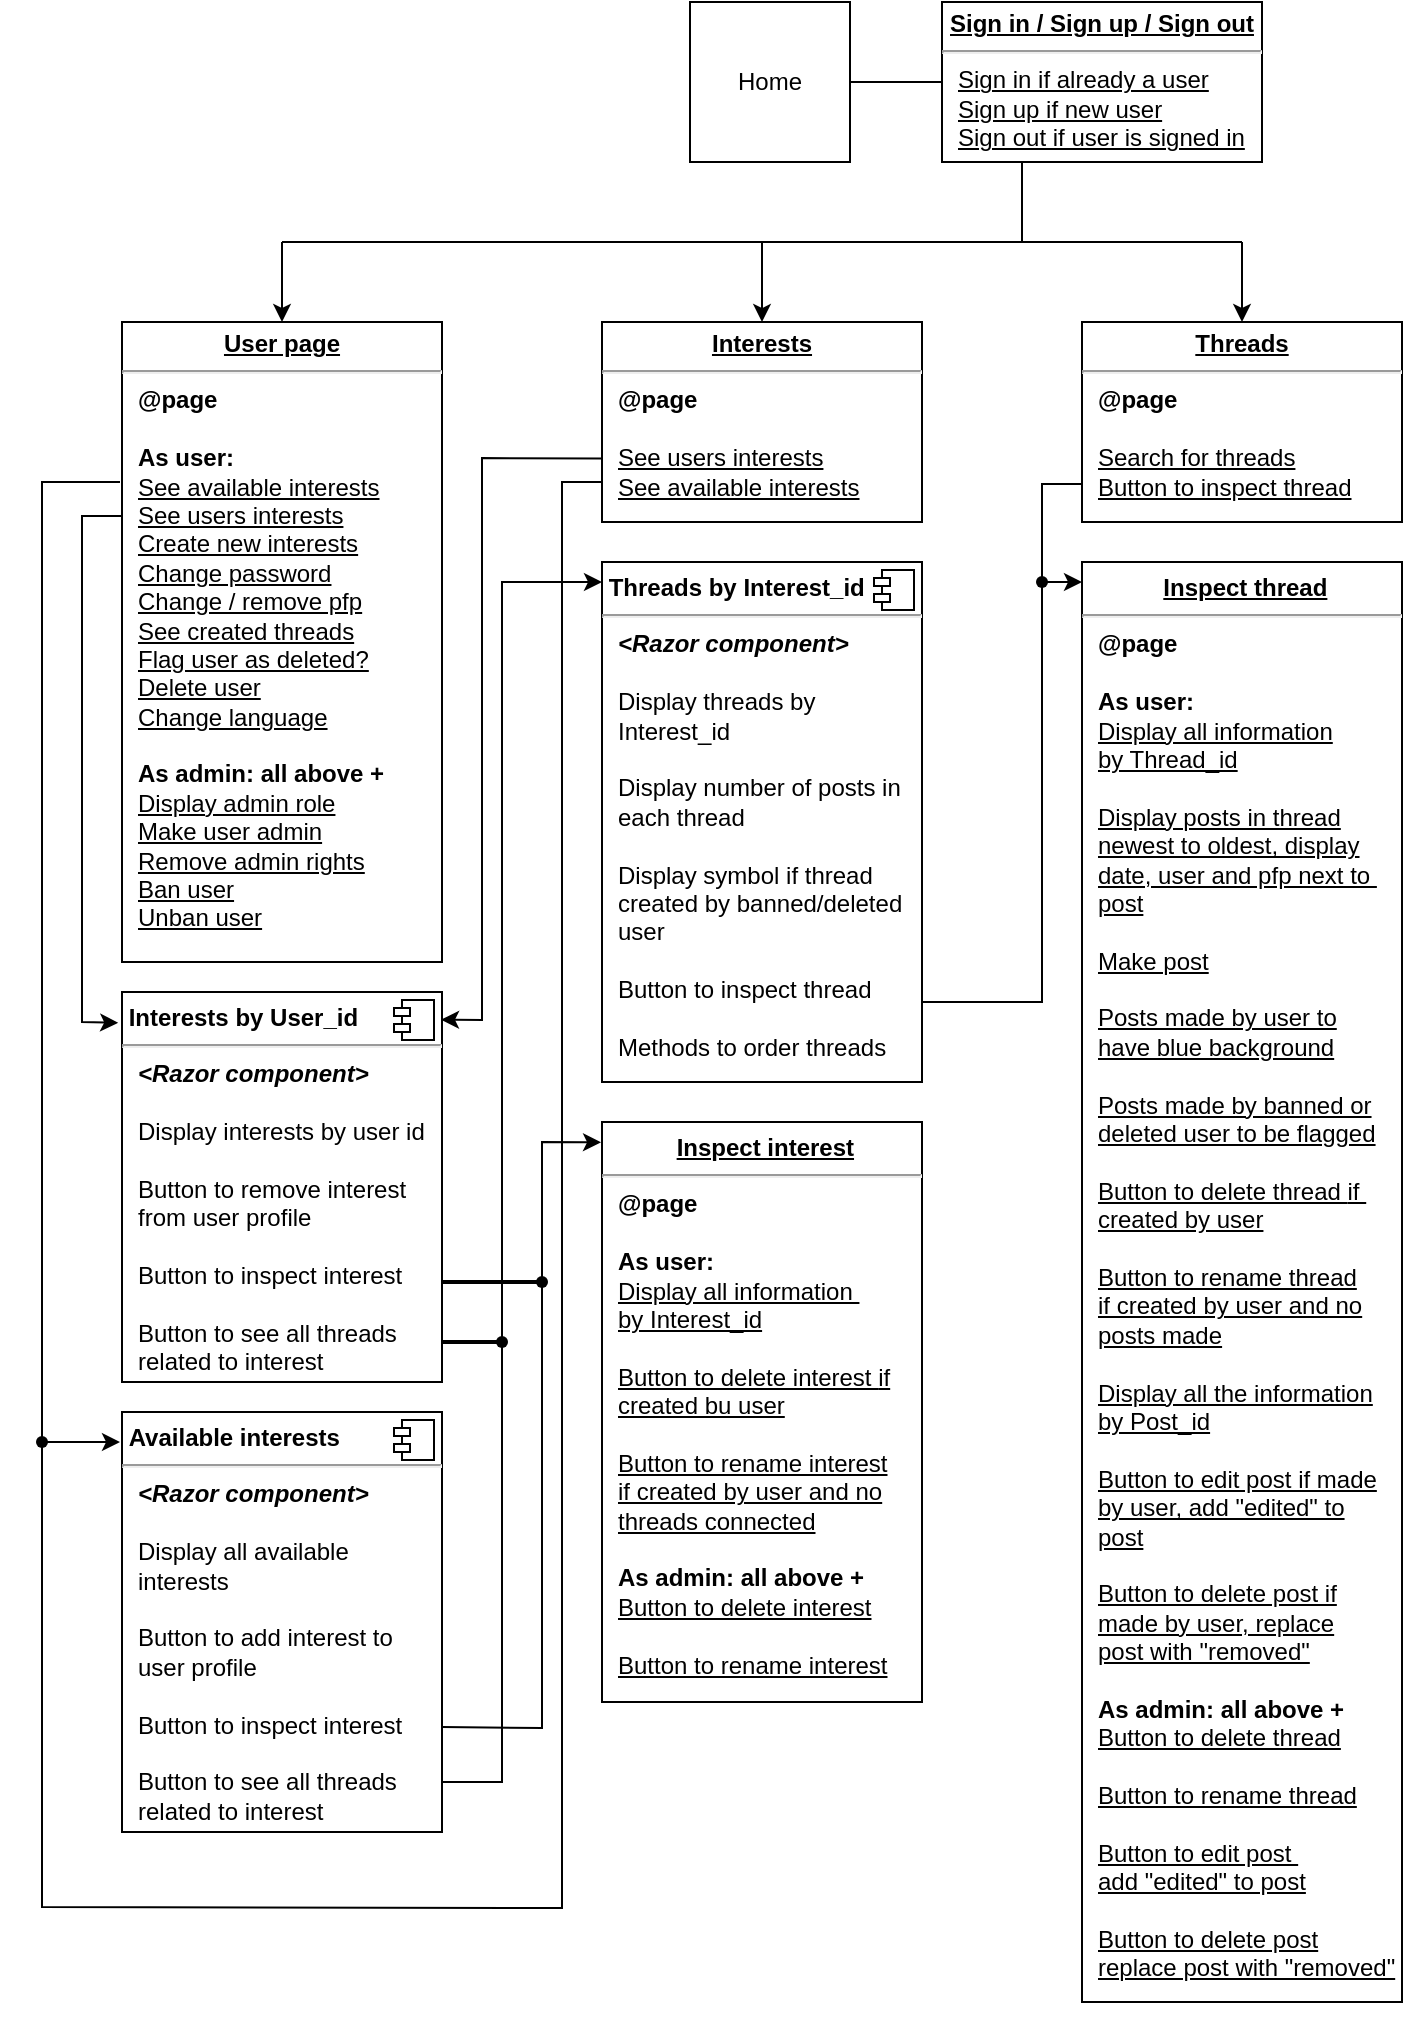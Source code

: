 <mxfile version="17.2.4" type="device"><diagram id="NBij0LVUeiDMDvDuGp86" name="Page-1"><mxGraphModel dx="1492" dy="881" grid="1" gridSize="10" guides="1" tooltips="1" connect="1" arrows="1" fold="1" page="1" pageScale="1" pageWidth="827" pageHeight="1169" math="0" shadow="0"><root><mxCell id="0"/><mxCell id="1" parent="0"/><mxCell id="w2lXmA0_vdckQC9vvngt-1" value="Home" style="whiteSpace=wrap;html=1;aspect=fixed;" parent="1" vertex="1"><mxGeometry x="374" y="10" width="80" height="80" as="geometry"/></mxCell><mxCell id="w2lXmA0_vdckQC9vvngt-12" value="" style="endArrow=none;html=1;rounded=0;" parent="1" edge="1"><mxGeometry width="50" height="50" relative="1" as="geometry"><mxPoint x="170" y="130" as="sourcePoint"/><mxPoint x="650" y="130" as="targetPoint"/></mxGeometry></mxCell><mxCell id="w2lXmA0_vdckQC9vvngt-13" value="" style="endArrow=classic;html=1;rounded=0;entryX=0.5;entryY=0;entryDx=0;entryDy=0;" parent="1" edge="1"><mxGeometry width="50" height="50" relative="1" as="geometry"><mxPoint x="170" y="130" as="sourcePoint"/><mxPoint x="170" y="170" as="targetPoint"/></mxGeometry></mxCell><mxCell id="w2lXmA0_vdckQC9vvngt-14" value="" style="endArrow=classic;html=1;rounded=0;entryX=0.5;entryY=0;entryDx=0;entryDy=0;" parent="1" edge="1"><mxGeometry width="50" height="50" relative="1" as="geometry"><mxPoint x="650" y="130" as="sourcePoint"/><mxPoint x="650" y="170" as="targetPoint"/></mxGeometry></mxCell><mxCell id="w2lXmA0_vdckQC9vvngt-24" style="edgeStyle=orthogonalEdgeStyle;rounded=0;orthogonalLoop=1;jettySize=auto;html=1;exitX=0.5;exitY=1;exitDx=0;exitDy=0;" parent="1" edge="1"><mxGeometry relative="1" as="geometry"><mxPoint x="285" y="170" as="sourcePoint"/><mxPoint x="285" y="170" as="targetPoint"/></mxGeometry></mxCell><mxCell id="w2lXmA0_vdckQC9vvngt-27" style="edgeStyle=orthogonalEdgeStyle;rounded=0;orthogonalLoop=1;jettySize=auto;html=1;exitX=0.5;exitY=1;exitDx=0;exitDy=0;" parent="1" edge="1"><mxGeometry relative="1" as="geometry"><mxPoint x="535" y="170" as="sourcePoint"/><mxPoint x="535" y="170" as="targetPoint"/></mxGeometry></mxCell><mxCell id="w2lXmA0_vdckQC9vvngt-84" value="&lt;p style=&quot;margin: 0px ; margin-top: 4px ; text-align: center ; text-decoration: underline&quot;&gt;&lt;b&gt;User page&lt;/b&gt;&lt;/p&gt;&lt;hr&gt;&lt;p style=&quot;margin: 0px ; margin-left: 8px&quot;&gt;&lt;b&gt;@page&lt;/b&gt;&lt;/p&gt;&lt;p style=&quot;margin: 0px ; margin-left: 8px&quot;&gt;&lt;b&gt;&lt;br&gt;&lt;/b&gt;&lt;/p&gt;&lt;p style=&quot;margin: 0px ; margin-left: 8px&quot;&gt;&lt;b&gt;As user:&lt;/b&gt;&lt;/p&gt;&lt;p style=&quot;margin: 0px ; margin-left: 8px&quot;&gt;&lt;u&gt;See available interests&lt;/u&gt;&lt;b&gt;&lt;br&gt;&lt;/b&gt;&lt;/p&gt;&lt;p style=&quot;margin: 0px ; margin-left: 8px&quot;&gt;&lt;u&gt;See users interests&lt;/u&gt;&lt;/p&gt;&lt;p style=&quot;margin: 0px ; margin-left: 8px&quot;&gt;&lt;u&gt;Create new interests&lt;/u&gt;&lt;/p&gt;&lt;p style=&quot;margin: 0px ; margin-left: 8px&quot;&gt;&lt;u&gt;Change password&lt;/u&gt;&lt;/p&gt;&lt;p style=&quot;margin: 0px ; margin-left: 8px&quot;&gt;&lt;u&gt;Change / remove pfp&lt;/u&gt;&lt;/p&gt;&lt;p style=&quot;margin: 0px ; margin-left: 8px&quot;&gt;&lt;u&gt;See created threads&lt;/u&gt;&lt;/p&gt;&lt;p style=&quot;margin: 0px ; margin-left: 8px&quot;&gt;&lt;u&gt;Flag user as deleted?&lt;/u&gt;&lt;/p&gt;&lt;p style=&quot;margin: 0px ; margin-left: 8px&quot;&gt;&lt;u&gt;Delete user&lt;/u&gt;&lt;/p&gt;&lt;p style=&quot;margin: 0px ; margin-left: 8px&quot;&gt;&lt;u&gt;Change language&lt;/u&gt;&lt;/p&gt;&lt;p style=&quot;margin: 0px ; margin-left: 8px&quot;&gt;&lt;u&gt;&lt;br&gt;&lt;/u&gt;&lt;/p&gt;&lt;p style=&quot;margin: 0px ; margin-left: 8px&quot;&gt;&lt;b&gt;As admin: all above +&lt;/b&gt;&lt;/p&gt;&lt;p style=&quot;margin: 0px ; margin-left: 8px&quot;&gt;&lt;u&gt;Display admin role&lt;/u&gt;&lt;/p&gt;&lt;p style=&quot;margin: 0px ; margin-left: 8px&quot;&gt;&lt;u&gt;Make user admin&lt;/u&gt;&lt;/p&gt;&lt;p style=&quot;margin: 0px ; margin-left: 8px&quot;&gt;&lt;u&gt;Remove admin rights&lt;/u&gt;&lt;/p&gt;&lt;p style=&quot;margin: 0px ; margin-left: 8px&quot;&gt;&lt;u&gt;Ban user&lt;/u&gt;&lt;/p&gt;&lt;p style=&quot;margin: 0px ; margin-left: 8px&quot;&gt;&lt;u&gt;Unban user&lt;/u&gt;&lt;/p&gt;" style="verticalAlign=top;align=left;overflow=fill;fontSize=12;fontFamily=Helvetica;html=1;" parent="1" vertex="1"><mxGeometry x="90" y="170" width="160" height="320" as="geometry"/></mxCell><mxCell id="w2lXmA0_vdckQC9vvngt-95" value="&lt;p style=&quot;margin: 6px 0px 0px&quot;&gt;&lt;b&gt;&amp;nbsp;Interests by User_id&lt;/b&gt;&lt;br&gt;&lt;/p&gt;&lt;hr&gt;&lt;p style=&quot;margin: 0px 0px 0px 8px&quot;&gt;&lt;i&gt;&lt;b&gt;&amp;lt;Razor component&amp;gt;&lt;/b&gt;&lt;/i&gt;&lt;br&gt;&lt;/p&gt;&lt;p style=&quot;margin: 0px 0px 0px 8px&quot;&gt;&lt;i&gt;&lt;b&gt;&lt;br&gt;&lt;/b&gt;&lt;/i&gt;&lt;/p&gt;&lt;p style=&quot;margin: 0px 0px 0px 8px&quot;&gt;Display interests by user id&lt;/p&gt;&lt;p style=&quot;margin: 0px 0px 0px 8px&quot;&gt;&lt;br&gt;&lt;/p&gt;&lt;p style=&quot;margin: 0px 0px 0px 8px&quot;&gt;Button to remove interest&lt;/p&gt;&lt;p style=&quot;margin: 0px 0px 0px 8px&quot;&gt;from user profile&lt;/p&gt;&lt;p style=&quot;margin: 0px 0px 0px 8px&quot;&gt;&lt;br&gt;&lt;/p&gt;&lt;p style=&quot;margin: 0px 0px 0px 8px&quot;&gt;Button to inspect interest&lt;/p&gt;&lt;p style=&quot;margin: 0px 0px 0px 8px&quot;&gt;&lt;br&gt;&lt;/p&gt;&lt;p style=&quot;margin: 0px 0px 0px 8px&quot;&gt;Button to see all threads&lt;/p&gt;&lt;p style=&quot;margin: 0px 0px 0px 8px&quot;&gt;related to interest&lt;/p&gt;" style="align=left;overflow=fill;html=1;dropTarget=0;" parent="1" vertex="1"><mxGeometry x="90" y="505" width="160" height="195" as="geometry"/></mxCell><mxCell id="w2lXmA0_vdckQC9vvngt-96" value="" style="shape=component;jettyWidth=8;jettyHeight=4;" parent="w2lXmA0_vdckQC9vvngt-95" vertex="1"><mxGeometry x="1" width="20" height="20" relative="1" as="geometry"><mxPoint x="-24" y="4" as="offset"/></mxGeometry></mxCell><mxCell id="w2lXmA0_vdckQC9vvngt-97" value="&lt;p style=&quot;margin: 6px 0px 0px&quot;&gt;&lt;b&gt;&amp;nbsp;Available&amp;nbsp;&lt;/b&gt;&lt;b&gt;interests&lt;/b&gt;&lt;/p&gt;&lt;hr&gt;&lt;p style=&quot;margin: 0px ; margin-left: 8px&quot;&gt;&lt;b&gt;&lt;i&gt;&amp;lt;Razor component&amp;gt;&lt;/i&gt;&lt;br&gt;&lt;/b&gt;&lt;/p&gt;&lt;p style=&quot;margin: 0px ; margin-left: 8px&quot;&gt;&lt;br&gt;&lt;/p&gt;&lt;p style=&quot;margin: 0px ; margin-left: 8px&quot;&gt;&lt;span&gt;Display all available&lt;/span&gt;&lt;br&gt;&lt;/p&gt;&lt;p style=&quot;margin: 0px ; margin-left: 8px&quot;&gt;interests&lt;/p&gt;&lt;p style=&quot;margin: 0px ; margin-left: 8px&quot;&gt;&lt;br&gt;&lt;/p&gt;&lt;p style=&quot;margin: 0px ; margin-left: 8px&quot;&gt;Button to add interest to&amp;nbsp;&lt;/p&gt;&lt;p style=&quot;margin: 0px ; margin-left: 8px&quot;&gt;user profile&lt;/p&gt;&lt;p style=&quot;margin: 0px ; margin-left: 8px&quot;&gt;&lt;br&gt;&lt;/p&gt;&lt;p style=&quot;margin: 0px ; margin-left: 8px&quot;&gt;Button to inspect interest&lt;/p&gt;&lt;p style=&quot;margin: 0px ; margin-left: 8px&quot;&gt;&lt;br&gt;&lt;/p&gt;&lt;p style=&quot;margin: 0px ; margin-left: 8px&quot;&gt;Button to see all threads&lt;/p&gt;&lt;p style=&quot;margin: 0px ; margin-left: 8px&quot;&gt;related to interest&lt;/p&gt;&lt;p style=&quot;margin: 0px ; margin-left: 8px&quot;&gt;&lt;br&gt;&lt;/p&gt;&lt;p style=&quot;margin: 0px ; margin-left: 8px&quot;&gt;&lt;br&gt;&lt;/p&gt;" style="align=left;overflow=fill;html=1;dropTarget=0;" parent="1" vertex="1"><mxGeometry x="90" y="715" width="160" height="210" as="geometry"/></mxCell><mxCell id="w2lXmA0_vdckQC9vvngt-98" value="" style="shape=component;jettyWidth=8;jettyHeight=4;" parent="w2lXmA0_vdckQC9vvngt-97" vertex="1"><mxGeometry x="1" width="20" height="20" relative="1" as="geometry"><mxPoint x="-24" y="4" as="offset"/></mxGeometry></mxCell><mxCell id="w2lXmA0_vdckQC9vvngt-101" value="&lt;p style=&quot;margin: 0px ; margin-top: 4px ; text-align: center ; text-decoration: underline&quot;&gt;&lt;b&gt;Interests&lt;/b&gt;&lt;/p&gt;&lt;hr&gt;&lt;p style=&quot;margin: 0px ; margin-left: 8px&quot;&gt;&lt;b&gt;@page&lt;/b&gt;&lt;/p&gt;&lt;p style=&quot;margin: 0px ; margin-left: 8px&quot;&gt;&lt;u&gt;&lt;br&gt;&lt;/u&gt;&lt;/p&gt;&lt;p style=&quot;margin: 0px ; margin-left: 8px&quot;&gt;&lt;u&gt;See users interests&lt;/u&gt;&lt;br&gt;&lt;/p&gt;&lt;p style=&quot;margin: 0px ; margin-left: 8px&quot;&gt;&lt;u&gt;See available interests&lt;/u&gt;&lt;u&gt;&lt;br&gt;&lt;/u&gt;&lt;/p&gt;&lt;p style=&quot;margin: 0px ; margin-left: 8px&quot;&gt;&lt;br&gt;&lt;/p&gt;" style="verticalAlign=top;align=left;overflow=fill;fontSize=12;fontFamily=Helvetica;html=1;" parent="1" vertex="1"><mxGeometry x="330" y="170" width="160" height="100" as="geometry"/></mxCell><mxCell id="w2lXmA0_vdckQC9vvngt-103" value="&lt;p style=&quot;text-align: center ; margin: 6px 0px 0px&quot;&gt;&lt;b&gt;&amp;nbsp;&lt;u&gt;Inspect interest&lt;/u&gt;&lt;/b&gt;&lt;/p&gt;&lt;hr&gt;&lt;p style=&quot;margin: 0px ; margin-left: 8px&quot;&gt;&lt;b&gt;@page&lt;/b&gt;&lt;/p&gt;&lt;p style=&quot;margin: 0px ; margin-left: 8px&quot;&gt;&lt;b&gt;&lt;br&gt;&lt;/b&gt;&lt;/p&gt;&lt;p style=&quot;margin: 0px ; margin-left: 8px&quot;&gt;&lt;b&gt;As user:&lt;/b&gt;&lt;br&gt;&lt;/p&gt;&lt;p style=&quot;margin: 0px ; margin-left: 8px&quot;&gt;&lt;u&gt;Display all information&amp;nbsp;&lt;/u&gt;&lt;/p&gt;&lt;p style=&quot;margin: 0px ; margin-left: 8px&quot;&gt;&lt;u&gt;by Interest_id&lt;/u&gt;&lt;/p&gt;&lt;p style=&quot;margin: 0px ; margin-left: 8px&quot;&gt;&lt;u&gt;&lt;br&gt;&lt;/u&gt;&lt;/p&gt;&lt;p style=&quot;margin: 0px ; margin-left: 8px&quot;&gt;&lt;u&gt;Button to delete interest&amp;nbsp;&lt;span&gt;if&lt;/span&gt;&lt;/u&gt;&lt;/p&gt;&lt;p style=&quot;margin: 0px ; margin-left: 8px&quot;&gt;&lt;span&gt;&lt;u&gt;created bu user&lt;/u&gt;&lt;/span&gt;&lt;/p&gt;&lt;p style=&quot;margin: 0px ; margin-left: 8px&quot;&gt;&lt;span&gt;&lt;u&gt;&lt;br&gt;&lt;/u&gt;&lt;/span&gt;&lt;/p&gt;&lt;p style=&quot;margin: 0px ; margin-left: 8px&quot;&gt;&lt;span&gt;&lt;u&gt;Button to rename interest&lt;/u&gt;&lt;/span&gt;&lt;/p&gt;&lt;p style=&quot;margin: 0px ; margin-left: 8px&quot;&gt;&lt;span&gt;&lt;u&gt;if created by user and no&lt;/u&gt;&lt;/span&gt;&lt;/p&gt;&lt;p style=&quot;margin: 0px ; margin-left: 8px&quot;&gt;&lt;span&gt;&lt;u&gt;threads connected&lt;/u&gt;&lt;/span&gt;&lt;/p&gt;&lt;p style=&quot;margin: 0px ; margin-left: 8px&quot;&gt;&lt;span&gt;&lt;br&gt;&lt;/span&gt;&lt;/p&gt;&lt;p style=&quot;margin: 0px ; margin-left: 8px&quot;&gt;&lt;span&gt;&lt;b&gt;As admin: all above +&lt;/b&gt;&lt;/span&gt;&lt;/p&gt;&lt;p style=&quot;margin: 0px ; margin-left: 8px&quot;&gt;&lt;span&gt;&lt;u&gt;Button to delete interest&lt;/u&gt;&lt;/span&gt;&lt;/p&gt;&lt;p style=&quot;margin: 0px ; margin-left: 8px&quot;&gt;&lt;span&gt;&lt;u&gt;&lt;br&gt;&lt;/u&gt;&lt;/span&gt;&lt;/p&gt;&lt;p style=&quot;margin: 0px ; margin-left: 8px&quot;&gt;&lt;span&gt;&lt;u&gt;Button to rename interest&lt;/u&gt;&lt;/span&gt;&lt;/p&gt;" style="align=left;overflow=fill;html=1;dropTarget=0;" parent="1" vertex="1"><mxGeometry x="330" y="570" width="160" height="290" as="geometry"/></mxCell><mxCell id="w2lXmA0_vdckQC9vvngt-116" value="&lt;p style=&quot;margin: 0px ; margin-top: 4px ; text-align: center ; text-decoration: underline&quot;&gt;&lt;b&gt;Threads&lt;/b&gt;&lt;/p&gt;&lt;hr&gt;&lt;p style=&quot;margin: 0px ; margin-left: 8px&quot;&gt;&lt;b&gt;@page&lt;/b&gt;&lt;/p&gt;&lt;p style=&quot;margin: 0px ; margin-left: 8px&quot;&gt;&lt;u&gt;&lt;br&gt;&lt;/u&gt;&lt;/p&gt;&lt;p style=&quot;margin: 0px ; margin-left: 8px&quot;&gt;&lt;u&gt;Search for threads&lt;/u&gt;&lt;/p&gt;&lt;p style=&quot;margin: 0px ; margin-left: 8px&quot;&gt;&lt;u&gt;Button to inspect thread&lt;/u&gt;&lt;/p&gt;&lt;p style=&quot;margin: 0px ; margin-left: 8px&quot;&gt;&lt;br&gt;&lt;/p&gt;" style="verticalAlign=top;align=left;overflow=fill;fontSize=12;fontFamily=Helvetica;html=1;" parent="1" vertex="1"><mxGeometry x="570" y="170" width="160" height="100" as="geometry"/></mxCell><mxCell id="w2lXmA0_vdckQC9vvngt-118" value="&lt;p style=&quot;margin: 6px 0px 0px&quot;&gt;&lt;b&gt;&amp;nbsp;Threads by Interest_id&lt;/b&gt;&lt;/p&gt;&lt;hr&gt;&lt;p style=&quot;margin: 0px ; margin-left: 8px&quot;&gt;&lt;b&gt;&lt;i&gt;&amp;lt;Razor component&amp;gt;&lt;/i&gt;&lt;/b&gt;&lt;br&gt;&lt;/p&gt;&lt;p style=&quot;margin: 0px ; margin-left: 8px&quot;&gt;&lt;b&gt;&lt;i&gt;&lt;br&gt;&lt;/i&gt;&lt;/b&gt;&lt;/p&gt;&lt;p style=&quot;margin: 0px ; margin-left: 8px&quot;&gt;Display threads by&amp;nbsp;&lt;/p&gt;&lt;p style=&quot;margin: 0px ; margin-left: 8px&quot;&gt;Interest_id&lt;/p&gt;&lt;p style=&quot;margin: 0px ; margin-left: 8px&quot;&gt;&lt;br&gt;&lt;/p&gt;&lt;p style=&quot;margin: 0px ; margin-left: 8px&quot;&gt;Display number of posts in&amp;nbsp;&lt;/p&gt;&lt;p style=&quot;margin: 0px ; margin-left: 8px&quot;&gt;each thread&lt;/p&gt;&lt;p style=&quot;margin: 0px ; margin-left: 8px&quot;&gt;&lt;br&gt;&lt;/p&gt;&lt;p style=&quot;margin: 0px ; margin-left: 8px&quot;&gt;Display symbol if thread&lt;/p&gt;&lt;p style=&quot;margin: 0px ; margin-left: 8px&quot;&gt;created by banned/deleted&lt;/p&gt;&lt;p style=&quot;margin: 0px ; margin-left: 8px&quot;&gt;user&lt;/p&gt;&lt;p style=&quot;margin: 0px ; margin-left: 8px&quot;&gt;&lt;br&gt;&lt;/p&gt;&lt;p style=&quot;margin: 0px ; margin-left: 8px&quot;&gt;Button to inspect thread&lt;/p&gt;&lt;p style=&quot;margin: 0px ; margin-left: 8px&quot;&gt;&lt;br&gt;&lt;/p&gt;&lt;p style=&quot;margin: 0px ; margin-left: 8px&quot;&gt;Methods to order threads&lt;/p&gt;&lt;p style=&quot;margin: 0px ; margin-left: 8px&quot;&gt;&lt;br&gt;&lt;/p&gt;" style="align=left;overflow=fill;html=1;dropTarget=0;" parent="1" vertex="1"><mxGeometry x="330" y="290" width="160" height="260" as="geometry"/></mxCell><mxCell id="w2lXmA0_vdckQC9vvngt-119" value="" style="shape=component;jettyWidth=8;jettyHeight=4;" parent="w2lXmA0_vdckQC9vvngt-118" vertex="1"><mxGeometry x="1" width="20" height="20" relative="1" as="geometry"><mxPoint x="-24" y="4" as="offset"/></mxGeometry></mxCell><mxCell id="w2lXmA0_vdckQC9vvngt-124" value="&lt;p style=&quot;text-align: center ; margin: 6px 0px 0px&quot;&gt;&lt;b&gt;&amp;nbsp;&lt;u&gt;Inspect thread&lt;/u&gt;&lt;/b&gt;&lt;/p&gt;&lt;hr&gt;&lt;p style=&quot;margin: 0px ; margin-left: 8px&quot;&gt;&lt;b&gt;@page&lt;/b&gt;&lt;b&gt;&lt;br&gt;&lt;/b&gt;&lt;/p&gt;&lt;p style=&quot;margin: 0px ; margin-left: 8px&quot;&gt;&lt;b&gt;&lt;br&gt;&lt;/b&gt;&lt;/p&gt;&lt;p style=&quot;margin: 0px ; margin-left: 8px&quot;&gt;&lt;b&gt;As user:&amp;nbsp;&lt;/b&gt;&lt;br&gt;&lt;/p&gt;&lt;p style=&quot;margin: 0px ; margin-left: 8px&quot;&gt;&lt;u&gt;Display all information&lt;/u&gt;&lt;/p&gt;&lt;p style=&quot;margin: 0px ; margin-left: 8px&quot;&gt;&lt;u&gt;by Thread_id&lt;/u&gt;&lt;/p&gt;&lt;p style=&quot;margin: 0px ; margin-left: 8px&quot;&gt;&lt;u&gt;&lt;br&gt;&lt;/u&gt;&lt;/p&gt;&lt;p style=&quot;margin: 0px ; margin-left: 8px&quot;&gt;&lt;u&gt;Display posts in thread&lt;/u&gt;&lt;/p&gt;&lt;p style=&quot;margin: 0px ; margin-left: 8px&quot;&gt;&lt;u&gt;newest to oldest, display&lt;/u&gt;&lt;/p&gt;&lt;p style=&quot;margin: 0px ; margin-left: 8px&quot;&gt;&lt;u&gt;date, user and pfp next to&amp;nbsp;&lt;/u&gt;&lt;/p&gt;&lt;p style=&quot;margin: 0px ; margin-left: 8px&quot;&gt;&lt;u&gt;post&lt;/u&gt;&lt;/p&gt;&lt;p style=&quot;margin: 0px ; margin-left: 8px&quot;&gt;&lt;u&gt;&lt;br&gt;&lt;/u&gt;&lt;/p&gt;&lt;p style=&quot;margin: 0px ; margin-left: 8px&quot;&gt;&lt;u&gt;Make post&lt;/u&gt;&lt;/p&gt;&lt;p style=&quot;margin: 0px ; margin-left: 8px&quot;&gt;&lt;u&gt;&lt;br&gt;&lt;/u&gt;&lt;/p&gt;&lt;p style=&quot;margin: 0px ; margin-left: 8px&quot;&gt;&lt;u&gt;Posts made by user to&lt;/u&gt;&lt;/p&gt;&lt;p style=&quot;margin: 0px ; margin-left: 8px&quot;&gt;&lt;u&gt;have blue background&lt;/u&gt;&lt;/p&gt;&lt;p style=&quot;margin: 0px ; margin-left: 8px&quot;&gt;&lt;u&gt;&lt;br&gt;&lt;/u&gt;&lt;/p&gt;&lt;p style=&quot;margin: 0px ; margin-left: 8px&quot;&gt;&lt;u&gt;Posts made by banned or&lt;/u&gt;&lt;/p&gt;&lt;p style=&quot;margin: 0px ; margin-left: 8px&quot;&gt;&lt;u&gt;deleted user to be flagged&lt;/u&gt;&lt;/p&gt;&lt;p style=&quot;margin: 0px ; margin-left: 8px&quot;&gt;&lt;u&gt;&lt;br&gt;&lt;/u&gt;&lt;/p&gt;&lt;p style=&quot;margin: 0px ; margin-left: 8px&quot;&gt;&lt;u&gt;Button to delete thread&amp;nbsp;&lt;span&gt;if&amp;nbsp;&lt;/span&gt;&lt;/u&gt;&lt;/p&gt;&lt;p style=&quot;margin: 0px ; margin-left: 8px&quot;&gt;&lt;span&gt;&lt;u&gt;created by user&lt;/u&gt;&lt;/span&gt;&lt;/p&gt;&lt;p style=&quot;margin: 0px ; margin-left: 8px&quot;&gt;&lt;u&gt;&lt;br&gt;&lt;/u&gt;&lt;/p&gt;&lt;p style=&quot;margin: 0px 0px 0px 8px&quot;&gt;&lt;u&gt;Button to rename thread&lt;/u&gt;&lt;/p&gt;&lt;p style=&quot;margin: 0px 0px 0px 8px&quot;&gt;&lt;u&gt;if created by user and no&lt;/u&gt;&lt;/p&gt;&lt;p style=&quot;margin: 0px 0px 0px 8px&quot;&gt;&lt;u&gt;posts made&lt;/u&gt;&lt;/p&gt;&lt;p style=&quot;margin: 0px 0px 0px 8px&quot;&gt;&lt;u&gt;&lt;br&gt;&lt;/u&gt;&lt;/p&gt;&lt;p style=&quot;margin: 0px 0px 0px 8px&quot;&gt;&lt;u&gt;Display all the information&lt;/u&gt;&lt;/p&gt;&lt;p style=&quot;margin: 0px 0px 0px 8px&quot;&gt;&lt;u&gt;by Post_id&lt;/u&gt;&lt;/p&gt;&lt;p style=&quot;margin: 0px 0px 0px 8px&quot;&gt;&lt;u&gt;&lt;br&gt;&lt;/u&gt;&lt;/p&gt;&lt;p style=&quot;margin: 0px 0px 0px 8px&quot;&gt;&lt;u&gt;Button to edit post if made&lt;/u&gt;&lt;/p&gt;&lt;p style=&quot;margin: 0px 0px 0px 8px&quot;&gt;&lt;u&gt;by user, add &quot;edited&quot; to&lt;/u&gt;&lt;/p&gt;&lt;p style=&quot;margin: 0px 0px 0px 8px&quot;&gt;&lt;u&gt;post&lt;/u&gt;&lt;/p&gt;&lt;p style=&quot;margin: 0px 0px 0px 8px&quot;&gt;&lt;u&gt;&lt;br&gt;&lt;/u&gt;&lt;/p&gt;&lt;p style=&quot;margin: 0px 0px 0px 8px&quot;&gt;&lt;u&gt;Button to delete post if&lt;/u&gt;&lt;/p&gt;&lt;p style=&quot;margin: 0px 0px 0px 8px&quot;&gt;&lt;u&gt;made by user, replace&lt;/u&gt;&lt;/p&gt;&lt;p style=&quot;margin: 0px 0px 0px 8px&quot;&gt;&lt;u&gt;post with &quot;removed&quot;&lt;/u&gt;&lt;/p&gt;&lt;p style=&quot;margin: 0px 0px 0px 8px&quot;&gt;&lt;br&gt;&lt;/p&gt;&lt;p style=&quot;margin: 0px 0px 0px 8px&quot;&gt;&lt;b&gt;As admin: all above +&lt;/b&gt;&lt;/p&gt;&lt;p style=&quot;margin: 0px 0px 0px 8px&quot;&gt;&lt;u&gt;Button to delete thread&lt;/u&gt;&lt;/p&gt;&lt;p style=&quot;margin: 0px 0px 0px 8px&quot;&gt;&lt;u&gt;&lt;br&gt;&lt;/u&gt;&lt;/p&gt;&lt;p style=&quot;margin: 0px 0px 0px 8px&quot;&gt;&lt;u&gt;Button to rename thread&lt;/u&gt;&lt;/p&gt;&lt;p style=&quot;margin: 0px 0px 0px 8px&quot;&gt;&lt;u&gt;&lt;br&gt;&lt;/u&gt;&lt;/p&gt;&lt;p style=&quot;margin: 0px 0px 0px 8px&quot;&gt;&lt;u&gt;Button to edit post&amp;nbsp;&lt;/u&gt;&lt;/p&gt;&lt;p style=&quot;margin: 0px 0px 0px 8px&quot;&gt;&lt;u&gt;add &quot;edited&quot; to&amp;nbsp;post&lt;/u&gt;&lt;/p&gt;&lt;p style=&quot;margin: 0px 0px 0px 8px&quot;&gt;&lt;u&gt;&lt;br&gt;&lt;/u&gt;&lt;/p&gt;&lt;p style=&quot;margin: 0px 0px 0px 8px&quot;&gt;&lt;u&gt;Button to delete post&lt;/u&gt;&lt;/p&gt;&lt;p style=&quot;margin: 0px 0px 0px 8px&quot;&gt;&lt;u&gt;replace&amp;nbsp;post with &quot;removed&quot;&lt;/u&gt;&lt;/p&gt;" style="align=left;overflow=fill;html=1;dropTarget=0;" parent="1" vertex="1"><mxGeometry x="570" y="290" width="160" height="720" as="geometry"/></mxCell><mxCell id="w2lXmA0_vdckQC9vvngt-128" style="edgeStyle=orthogonalEdgeStyle;rounded=0;orthogonalLoop=1;jettySize=auto;html=1;exitX=0.5;exitY=1;exitDx=0;exitDy=0;" parent="1" source="w2lXmA0_vdckQC9vvngt-124" target="w2lXmA0_vdckQC9vvngt-124" edge="1"><mxGeometry relative="1" as="geometry"/></mxCell><mxCell id="w2lXmA0_vdckQC9vvngt-131" value="" style="endArrow=classic;html=1;rounded=0;entryX=0.5;entryY=0;entryDx=0;entryDy=0;" parent="1" target="w2lXmA0_vdckQC9vvngt-101" edge="1"><mxGeometry width="50" height="50" relative="1" as="geometry"><mxPoint x="410" y="130" as="sourcePoint"/><mxPoint x="450" y="150" as="targetPoint"/><Array as="points"><mxPoint x="410" y="150"/></Array></mxGeometry></mxCell><mxCell id="w2lXmA0_vdckQC9vvngt-132" value="" style="endArrow=none;html=1;rounded=0;entryX=0.5;entryY=1;entryDx=0;entryDy=0;" parent="1" edge="1"><mxGeometry width="50" height="50" relative="1" as="geometry"><mxPoint x="540" y="130" as="sourcePoint"/><mxPoint x="540" y="90.0" as="targetPoint"/></mxGeometry></mxCell><mxCell id="w2lXmA0_vdckQC9vvngt-145" value="" style="endArrow=classic;html=1;rounded=0;entryX=-0.012;entryY=0.079;entryDx=0;entryDy=0;entryPerimeter=0;exitX=0;exitY=0.303;exitDx=0;exitDy=0;exitPerimeter=0;" parent="1" source="w2lXmA0_vdckQC9vvngt-84" target="w2lXmA0_vdckQC9vvngt-95" edge="1"><mxGeometry width="50" height="50" relative="1" as="geometry"><mxPoint x="88" y="260" as="sourcePoint"/><mxPoint x="50" y="320" as="targetPoint"/><Array as="points"><mxPoint x="70" y="267"/><mxPoint x="70" y="520"/></Array></mxGeometry></mxCell><mxCell id="w2lXmA0_vdckQC9vvngt-162" value="" style="endArrow=classic;html=1;rounded=0;" parent="1" edge="1"><mxGeometry width="50" height="50" relative="1" as="geometry"><mxPoint x="89" y="250" as="sourcePoint"/><mxPoint x="89" y="730" as="targetPoint"/><Array as="points"><mxPoint x="50" y="250"/><mxPoint x="50" y="730"/></Array></mxGeometry></mxCell><mxCell id="w2lXmA0_vdckQC9vvngt-163" value="" style="endArrow=classic;html=1;rounded=0;startArrow=none;" parent="1" source="w2lXmA0_vdckQC9vvngt-166" edge="1"><mxGeometry width="50" height="50" relative="1" as="geometry"><mxPoint x="250" y="870" as="sourcePoint"/><mxPoint x="330" y="300" as="targetPoint"/><Array as="points"><mxPoint x="280" y="300"/></Array></mxGeometry></mxCell><mxCell id="w2lXmA0_vdckQC9vvngt-169" value="" style="endArrow=none;html=1;rounded=0;entryDx=0;entryDy=0;entryPerimeter=0;entryX=1;entryY=0.5;startArrow=none;" parent="1" target="w2lXmA0_vdckQC9vvngt-170" edge="1" source="w2lXmA0_vdckQC9vvngt-166"><mxGeometry width="50" height="50" relative="1" as="geometry"><mxPoint x="250" y="870" as="sourcePoint"/><mxPoint x="328.08" y="256.9" as="targetPoint"/><Array as="points"/></mxGeometry></mxCell><mxCell id="w2lXmA0_vdckQC9vvngt-170" value="" style="line;strokeWidth=2;html=1;" parent="1" vertex="1"><mxGeometry x="250" y="675" width="30" height="10" as="geometry"/></mxCell><mxCell id="w2lXmA0_vdckQC9vvngt-171" value="" style="endArrow=classic;html=1;rounded=0;startArrow=none;entryX=-0.003;entryY=0.035;entryDx=0;entryDy=0;entryPerimeter=0;" parent="1" source="w2lXmA0_vdckQC9vvngt-172" target="w2lXmA0_vdckQC9vvngt-103" edge="1"><mxGeometry width="50" height="50" relative="1" as="geometry"><mxPoint x="250" y="840" as="sourcePoint"/><mxPoint x="340" y="580" as="targetPoint"/><Array as="points"><mxPoint x="300" y="580"/></Array></mxGeometry></mxCell><mxCell id="w2lXmA0_vdckQC9vvngt-172" value="" style="shape=waypoint;sketch=0;fillStyle=solid;size=6;pointerEvents=1;points=[];fillColor=none;resizable=0;rotatable=0;perimeter=centerPerimeter;snapToPoint=1;" parent="1" vertex="1"><mxGeometry x="280" y="630" width="40" height="40" as="geometry"/></mxCell><mxCell id="w2lXmA0_vdckQC9vvngt-173" value="" style="endArrow=none;html=1;rounded=0;entryDx=0;entryDy=0;entryPerimeter=0;entryX=1;entryY=0.5;exitX=1;exitY=0.75;exitDx=0;exitDy=0;" parent="1" target="w2lXmA0_vdckQC9vvngt-174" edge="1" source="w2lXmA0_vdckQC9vvngt-97"><mxGeometry width="50" height="50" relative="1" as="geometry"><mxPoint x="250" y="840" as="sourcePoint"/><mxPoint x="329.68" y="540.16" as="targetPoint"/><Array as="points"><mxPoint x="300" y="873"/></Array></mxGeometry></mxCell><mxCell id="w2lXmA0_vdckQC9vvngt-174" value="" style="line;strokeWidth=2;html=1;" parent="1" vertex="1"><mxGeometry x="250" y="645" width="50" height="10" as="geometry"/></mxCell><mxCell id="w2lXmA0_vdckQC9vvngt-175" value="" style="endArrow=classic;html=1;rounded=0;" parent="1" edge="1"><mxGeometry width="50" height="50" relative="1" as="geometry"><mxPoint x="490" y="510" as="sourcePoint"/><mxPoint x="570" y="300" as="targetPoint"/><Array as="points"><mxPoint x="550" y="510"/><mxPoint x="550" y="300"/></Array></mxGeometry></mxCell><mxCell id="w2lXmA0_vdckQC9vvngt-177" value="" style="endArrow=classic;html=1;rounded=0;exitX=0;exitY=0.683;exitDx=0;exitDy=0;entryX=0.997;entryY=0.071;entryDx=0;entryDy=0;entryPerimeter=0;exitPerimeter=0;" parent="1" source="w2lXmA0_vdckQC9vvngt-101" target="w2lXmA0_vdckQC9vvngt-95" edge="1"><mxGeometry width="50" height="50" relative="1" as="geometry"><mxPoint x="350" y="500" as="sourcePoint"/><mxPoint x="400" y="450" as="targetPoint"/><Array as="points"><mxPoint x="270" y="238"/><mxPoint x="270" y="519"/></Array></mxGeometry></mxCell><mxCell id="w2lXmA0_vdckQC9vvngt-179" value="" style="endArrow=none;html=1;rounded=0;startArrow=none;entryX=0.502;entryY=0.556;entryDx=0;entryDy=0;entryPerimeter=0;" parent="1" source="w2lXmA0_vdckQC9vvngt-180" edge="1" target="w2lXmA0_vdckQC9vvngt-180"><mxGeometry width="50" height="50" relative="1" as="geometry"><mxPoint x="50" y="960" as="sourcePoint"/><mxPoint x="50" y="735" as="targetPoint"/></mxGeometry></mxCell><mxCell id="w2lXmA0_vdckQC9vvngt-180" value="" style="shape=waypoint;sketch=0;fillStyle=solid;size=6;pointerEvents=1;points=[];fillColor=none;resizable=0;rotatable=0;perimeter=centerPerimeter;snapToPoint=1;" parent="1" vertex="1"><mxGeometry x="30" y="710" width="40" height="40" as="geometry"/></mxCell><mxCell id="w2lXmA0_vdckQC9vvngt-183" value="" style="endArrow=none;html=1;rounded=0;" parent="1" edge="1"><mxGeometry width="50" height="50" relative="1" as="geometry"><mxPoint x="330" y="250" as="sourcePoint"/><mxPoint x="50" y="722.5" as="targetPoint"/><Array as="points"><mxPoint x="310" y="250"/><mxPoint x="310" y="963"/><mxPoint x="50" y="962.5"/><mxPoint x="50" y="732.5"/></Array></mxGeometry></mxCell><mxCell id="w2lXmA0_vdckQC9vvngt-186" value="" style="endArrow=none;html=1;rounded=0;entryX=0;entryY=0.5;entryDx=0;entryDy=0;exitX=1;exitY=0.5;exitDx=0;exitDy=0;" parent="1" source="w2lXmA0_vdckQC9vvngt-1" edge="1"><mxGeometry width="50" height="50" relative="1" as="geometry"><mxPoint x="380" y="520" as="sourcePoint"/><mxPoint x="500" y="50" as="targetPoint"/><Array as="points"><mxPoint x="480" y="50"/></Array></mxGeometry></mxCell><mxCell id="w2lXmA0_vdckQC9vvngt-187" value="&lt;p style=&quot;margin: 0px ; margin-top: 4px ; text-align: center ; text-decoration: underline&quot;&gt;&lt;b&gt;Sign in / Sign up / Sign out&lt;/b&gt;&lt;/p&gt;&lt;hr&gt;&lt;p style=&quot;margin: 0px ; margin-left: 8px&quot;&gt;&lt;u&gt;Sign in if already a user&lt;/u&gt;&lt;/p&gt;&lt;p style=&quot;margin: 0px ; margin-left: 8px&quot;&gt;&lt;u&gt;Sign up if new user&lt;/u&gt;&lt;/p&gt;&lt;p style=&quot;margin: 0px ; margin-left: 8px&quot;&gt;&lt;u&gt;Sign out if user is signed in&lt;/u&gt;&lt;/p&gt;" style="verticalAlign=top;align=left;overflow=fill;fontSize=12;fontFamily=Helvetica;html=1;" parent="1" vertex="1"><mxGeometry x="500" y="10" width="160" height="80" as="geometry"/></mxCell><mxCell id="w2lXmA0_vdckQC9vvngt-166" value="" style="shape=waypoint;sketch=0;fillStyle=solid;size=6;pointerEvents=1;points=[];fillColor=none;resizable=0;rotatable=0;perimeter=centerPerimeter;snapToPoint=1;" parent="1" vertex="1"><mxGeometry x="260" y="660" width="40" height="40" as="geometry"/></mxCell><mxCell id="VD4egrzjNVyxQpqdUyK2-3" value="" style="endArrow=none;html=1;rounded=0;entryDx=0;entryDy=0;entryPerimeter=0;" edge="1" parent="1" target="w2lXmA0_vdckQC9vvngt-166"><mxGeometry width="50" height="50" relative="1" as="geometry"><mxPoint x="250" y="900" as="sourcePoint"/><mxPoint x="280" y="695" as="targetPoint"/><Array as="points"><mxPoint x="280" y="900"/></Array></mxGeometry></mxCell><mxCell id="VD4egrzjNVyxQpqdUyK2-12" value="" style="endArrow=none;html=1;rounded=0;entryX=0;entryY=0.81;entryDx=0;entryDy=0;entryPerimeter=0;" edge="1" parent="1" target="w2lXmA0_vdckQC9vvngt-116"><mxGeometry width="50" height="50" relative="1" as="geometry"><mxPoint x="550" y="300" as="sourcePoint"/><mxPoint x="570" y="250" as="targetPoint"/><Array as="points"><mxPoint x="550" y="251"/></Array></mxGeometry></mxCell><mxCell id="VD4egrzjNVyxQpqdUyK2-13" value="" style="shape=waypoint;sketch=0;fillStyle=solid;size=6;pointerEvents=1;points=[];fillColor=none;resizable=0;rotatable=0;perimeter=centerPerimeter;snapToPoint=1;" vertex="1" parent="1"><mxGeometry x="530" y="280" width="40" height="40" as="geometry"/></mxCell></root></mxGraphModel></diagram></mxfile>